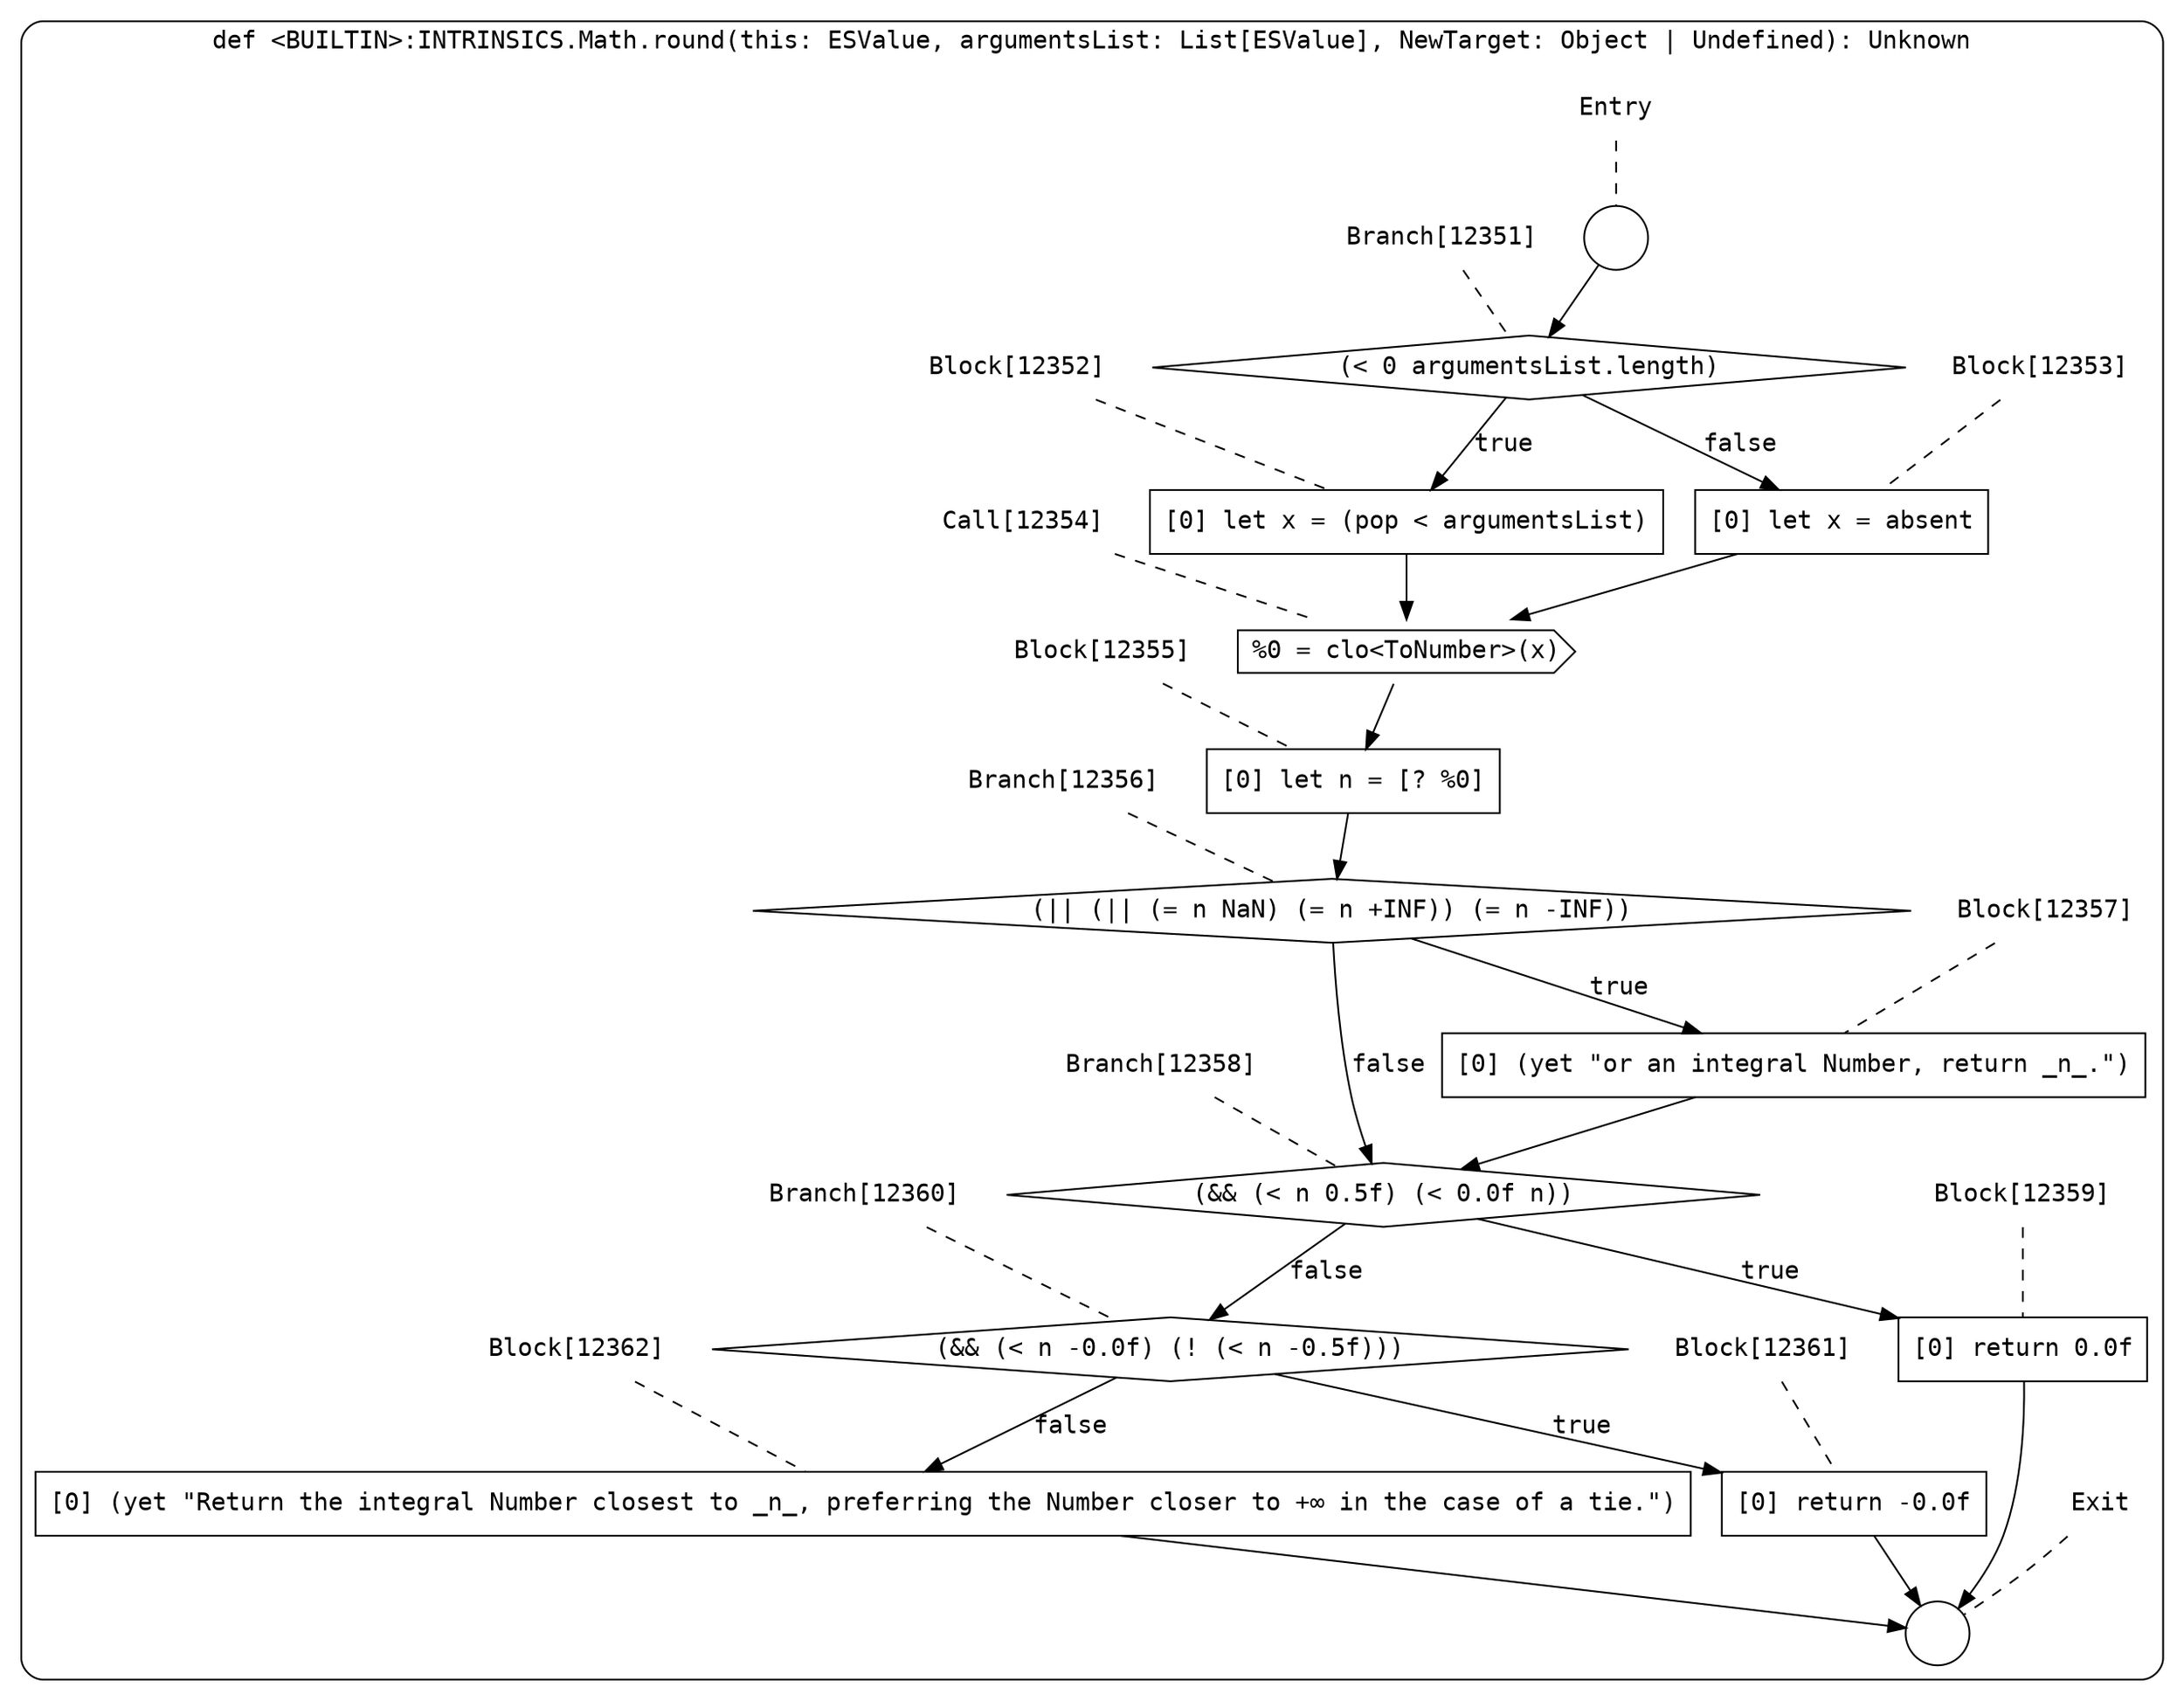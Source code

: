 digraph {
  graph [fontname = "Consolas"]
  node [fontname = "Consolas"]
  edge [fontname = "Consolas"]
  subgraph cluster2102 {
    label = "def <BUILTIN>:INTRINSICS.Math.round(this: ESValue, argumentsList: List[ESValue], NewTarget: Object | Undefined): Unknown"
    style = rounded
    cluster2102_entry_name [shape=none, label=<<font color="black">Entry</font>>]
    cluster2102_entry_name -> cluster2102_entry [arrowhead=none, color="black", style=dashed]
    cluster2102_entry [shape=circle label=" " color="black" fillcolor="white" style=filled]
    cluster2102_entry -> node12351 [color="black"]
    cluster2102_exit_name [shape=none, label=<<font color="black">Exit</font>>]
    cluster2102_exit_name -> cluster2102_exit [arrowhead=none, color="black", style=dashed]
    cluster2102_exit [shape=circle label=" " color="black" fillcolor="white" style=filled]
    node12351_name [shape=none, label=<<font color="black">Branch[12351]</font>>]
    node12351_name -> node12351 [arrowhead=none, color="black", style=dashed]
    node12351 [shape=diamond, label=<<font color="black">(&lt; 0 argumentsList.length)</font>> color="black" fillcolor="white", style=filled]
    node12351 -> node12352 [label=<<font color="black">true</font>> color="black"]
    node12351 -> node12353 [label=<<font color="black">false</font>> color="black"]
    node12352_name [shape=none, label=<<font color="black">Block[12352]</font>>]
    node12352_name -> node12352 [arrowhead=none, color="black", style=dashed]
    node12352 [shape=box, label=<<font color="black">[0] let x = (pop &lt; argumentsList)<BR ALIGN="LEFT"/></font>> color="black" fillcolor="white", style=filled]
    node12352 -> node12354 [color="black"]
    node12353_name [shape=none, label=<<font color="black">Block[12353]</font>>]
    node12353_name -> node12353 [arrowhead=none, color="black", style=dashed]
    node12353 [shape=box, label=<<font color="black">[0] let x = absent<BR ALIGN="LEFT"/></font>> color="black" fillcolor="white", style=filled]
    node12353 -> node12354 [color="black"]
    node12354_name [shape=none, label=<<font color="black">Call[12354]</font>>]
    node12354_name -> node12354 [arrowhead=none, color="black", style=dashed]
    node12354 [shape=cds, label=<<font color="black">%0 = clo&lt;ToNumber&gt;(x)</font>> color="black" fillcolor="white", style=filled]
    node12354 -> node12355 [color="black"]
    node12355_name [shape=none, label=<<font color="black">Block[12355]</font>>]
    node12355_name -> node12355 [arrowhead=none, color="black", style=dashed]
    node12355 [shape=box, label=<<font color="black">[0] let n = [? %0]<BR ALIGN="LEFT"/></font>> color="black" fillcolor="white", style=filled]
    node12355 -> node12356 [color="black"]
    node12356_name [shape=none, label=<<font color="black">Branch[12356]</font>>]
    node12356_name -> node12356 [arrowhead=none, color="black", style=dashed]
    node12356 [shape=diamond, label=<<font color="black">(|| (|| (= n NaN) (= n +INF)) (= n -INF))</font>> color="black" fillcolor="white", style=filled]
    node12356 -> node12357 [label=<<font color="black">true</font>> color="black"]
    node12356 -> node12358 [label=<<font color="black">false</font>> color="black"]
    node12357_name [shape=none, label=<<font color="black">Block[12357]</font>>]
    node12357_name -> node12357 [arrowhead=none, color="black", style=dashed]
    node12357 [shape=box, label=<<font color="black">[0] (yet &quot;or an integral Number, return _n_.&quot;)<BR ALIGN="LEFT"/></font>> color="black" fillcolor="white", style=filled]
    node12357 -> node12358 [color="black"]
    node12358_name [shape=none, label=<<font color="black">Branch[12358]</font>>]
    node12358_name -> node12358 [arrowhead=none, color="black", style=dashed]
    node12358 [shape=diamond, label=<<font color="black">(&amp;&amp; (&lt; n 0.5f) (&lt; 0.0f n))</font>> color="black" fillcolor="white", style=filled]
    node12358 -> node12359 [label=<<font color="black">true</font>> color="black"]
    node12358 -> node12360 [label=<<font color="black">false</font>> color="black"]
    node12359_name [shape=none, label=<<font color="black">Block[12359]</font>>]
    node12359_name -> node12359 [arrowhead=none, color="black", style=dashed]
    node12359 [shape=box, label=<<font color="black">[0] return 0.0f<BR ALIGN="LEFT"/></font>> color="black" fillcolor="white", style=filled]
    node12359 -> cluster2102_exit [color="black"]
    node12360_name [shape=none, label=<<font color="black">Branch[12360]</font>>]
    node12360_name -> node12360 [arrowhead=none, color="black", style=dashed]
    node12360 [shape=diamond, label=<<font color="black">(&amp;&amp; (&lt; n -0.0f) (! (&lt; n -0.5f)))</font>> color="black" fillcolor="white", style=filled]
    node12360 -> node12361 [label=<<font color="black">true</font>> color="black"]
    node12360 -> node12362 [label=<<font color="black">false</font>> color="black"]
    node12361_name [shape=none, label=<<font color="black">Block[12361]</font>>]
    node12361_name -> node12361 [arrowhead=none, color="black", style=dashed]
    node12361 [shape=box, label=<<font color="black">[0] return -0.0f<BR ALIGN="LEFT"/></font>> color="black" fillcolor="white", style=filled]
    node12361 -> cluster2102_exit [color="black"]
    node12362_name [shape=none, label=<<font color="black">Block[12362]</font>>]
    node12362_name -> node12362 [arrowhead=none, color="black", style=dashed]
    node12362 [shape=box, label=<<font color="black">[0] (yet &quot;Return the integral Number closest to _n_, preferring the Number closer to +&infin; in the case of a tie.&quot;)<BR ALIGN="LEFT"/></font>> color="black" fillcolor="white", style=filled]
    node12362 -> cluster2102_exit [color="black"]
  }
}